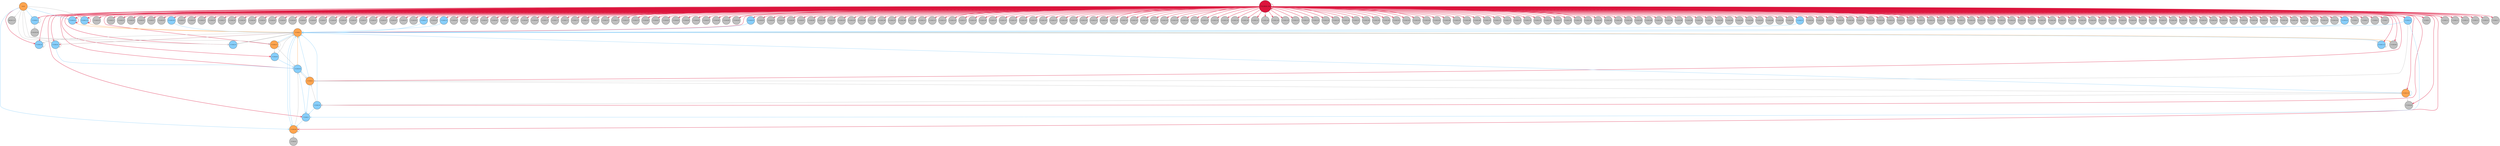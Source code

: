 digraph g{
graph [bgcolor=white, overlap=scale]
node [fixedsize=true, shape=circle, fillcolor=gray, width=0.5, height=0.5, fontsize=10, style=filled, labelfloat=true]
edge [len=10,splines=line,color=white,arrowhead=vee]
	"172.30.81.119" [width=1.4922480620155039,height=1.4922480620155039,fillcolor=crimson,fontcolor=black,fontsize=11.937984496124031]
	"172.30.81.1" [width=1.0135658914728682,height=1.0135658914728682,fillcolor=tan1,fontcolor=black,fontsize=8.108527131782946]
	"172.30.81.114" [width=1.003875968992248,height=1.003875968992248,fillcolor=lightskyblue,fontcolor=black,fontsize=8.031007751937985]
	"172.30.81.2" [width=1.0,height=1.0,fillcolor=gray,fontcolor=black,fontsize=8.0]
	"172.30.81.3" [width=1.001937984496124,height=1.001937984496124,fillcolor=lightskyblue,fontcolor=black,fontsize=8.015503875968992]
	"172.30.81.4" [width=1.0,height=1.0,fillcolor=gray,fontcolor=black,fontsize=8.0]
	"172.30.81.5" [width=1.0,height=1.0,fillcolor=gray,fontcolor=black,fontsize=8.0]
	"172.30.81.6" [width=1.0,height=1.0,fillcolor=gray,fontcolor=black,fontsize=8.0]
	"172.30.81.7" [width=1.0,height=1.0,fillcolor=gray,fontcolor=black,fontsize=8.0]
	"172.30.81.8" [width=1.003875968992248,height=1.003875968992248,fillcolor=lightskyblue,fontcolor=black,fontsize=8.031007751937985]
	"172.30.81.9" [width=1.0077519379844961,height=1.0077519379844961,fillcolor=tan1,fontcolor=black,fontsize=8.062015503875969]
	"172.30.81.10" [width=1.001937984496124,height=1.001937984496124,fillcolor=lightskyblue,fontcolor=black,fontsize=8.015503875968992]
	"172.30.81.11" [width=1.001937984496124,height=1.001937984496124,fillcolor=lightskyblue,fontcolor=black,fontsize=8.015503875968992]
	"172.30.81.12" [width=1.0,height=1.0,fillcolor=gray,fontcolor=black,fontsize=8.0]
	"172.30.81.13" [width=1.0,height=1.0,fillcolor=gray,fontcolor=black,fontsize=8.0]
	"172.30.81.14" [width=1.0,height=1.0,fillcolor=gray,fontcolor=black,fontsize=8.0]
	"172.30.81.15" [width=1.0,height=1.0,fillcolor=gray,fontcolor=black,fontsize=8.0]
	"172.30.81.16" [width=1.0,height=1.0,fillcolor=gray,fontcolor=black,fontsize=8.0]
	"172.30.81.17" [width=1.0,height=1.0,fillcolor=gray,fontcolor=black,fontsize=8.0]
	"172.30.81.18" [width=1.0,height=1.0,fillcolor=gray,fontcolor=black,fontsize=8.0]
	"172.30.81.19" [width=1.001937984496124,height=1.001937984496124,fillcolor=lightskyblue,fontcolor=black,fontsize=8.015503875968992]
	"172.30.81.20" [width=1.001937984496124,height=1.001937984496124,fillcolor=lightskyblue,fontcolor=black,fontsize=8.015503875968992]
	"172.30.81.21" [width=1.0,height=1.0,fillcolor=gray,fontcolor=black,fontsize=8.0]
	"172.30.81.22" [width=1.0,height=1.0,fillcolor=gray,fontcolor=black,fontsize=8.0]
	"172.30.81.23" [width=1.001937984496124,height=1.001937984496124,fillcolor=lightskyblue,fontcolor=black,fontsize=8.015503875968992]
	"172.30.81.24" [width=1.0,height=1.0,fillcolor=gray,fontcolor=black,fontsize=8.0]
	"172.30.81.25" [width=1.0,height=1.0,fillcolor=gray,fontcolor=black,fontsize=8.0]
	"172.30.81.26" [width=1.001937984496124,height=1.001937984496124,fillcolor=lightskyblue,fontcolor=black,fontsize=8.015503875968992]
	"172.30.81.27" [width=1.0,height=1.0,fillcolor=gray,fontcolor=black,fontsize=8.0]
	"172.30.81.28" [width=1.001937984496124,height=1.001937984496124,fillcolor=lightskyblue,fontcolor=black,fontsize=8.015503875968992]
	"172.30.81.29" [width=1.0,height=1.0,fillcolor=gray,fontcolor=black,fontsize=8.0]
	"172.30.81.30" [width=1.005813953488372,height=1.005813953488372,fillcolor=lightskyblue,fontcolor=black,fontsize=8.046511627906977]
	"172.30.81.31" [width=1.005813953488372,height=1.005813953488372,fillcolor=lightskyblue,fontcolor=black,fontsize=8.046511627906977]
	"172.30.81.32" [width=1.0,height=1.0,fillcolor=gray,fontcolor=black,fontsize=8.0]
	"172.30.81.33" [width=1.003875968992248,height=1.003875968992248,fillcolor=lightskyblue,fontcolor=black,fontsize=8.031007751937985]
	"172.30.81.34" [width=1.0,height=1.0,fillcolor=gray,fontcolor=black,fontsize=8.0]
	"172.30.81.35" [width=1.0,height=1.0,fillcolor=gray,fontcolor=black,fontsize=8.0]
	"172.30.81.36" [width=1.0,height=1.0,fillcolor=gray,fontcolor=black,fontsize=8.0]
	"172.30.81.37" [width=1.0,height=1.0,fillcolor=gray,fontcolor=black,fontsize=8.0]
	"172.30.81.38" [width=1.0,height=1.0,fillcolor=gray,fontcolor=black,fontsize=8.0]
	"172.30.81.39" [width=1.0,height=1.0,fillcolor=gray,fontcolor=black,fontsize=8.0]
	"172.30.81.40" [width=1.0,height=1.0,fillcolor=gray,fontcolor=black,fontsize=8.0]
	"172.30.81.41" [width=1.0,height=1.0,fillcolor=gray,fontcolor=black,fontsize=8.0]
	"172.30.81.42" [width=1.0,height=1.0,fillcolor=gray,fontcolor=black,fontsize=8.0]
	"172.30.81.43" [width=1.0,height=1.0,fillcolor=gray,fontcolor=black,fontsize=8.0]
	"172.30.81.44" [width=1.0,height=1.0,fillcolor=gray,fontcolor=black,fontsize=8.0]
	"172.30.81.45" [width=1.0,height=1.0,fillcolor=gray,fontcolor=black,fontsize=8.0]
	"172.30.81.46" [width=1.0,height=1.0,fillcolor=gray,fontcolor=black,fontsize=8.0]
	"172.30.81.47" [width=1.0,height=1.0,fillcolor=gray,fontcolor=black,fontsize=8.0]
	"172.30.81.48" [width=1.0,height=1.0,fillcolor=gray,fontcolor=black,fontsize=8.0]
	"172.30.81.49" [width=1.0,height=1.0,fillcolor=gray,fontcolor=black,fontsize=8.0]
	"172.30.81.50" [width=1.0,height=1.0,fillcolor=gray,fontcolor=black,fontsize=8.0]
	"172.30.81.51" [width=1.0,height=1.0,fillcolor=gray,fontcolor=black,fontsize=8.0]
	"172.30.81.52" [width=1.0,height=1.0,fillcolor=gray,fontcolor=black,fontsize=8.0]
	"172.30.81.53" [width=1.0,height=1.0,fillcolor=gray,fontcolor=black,fontsize=8.0]
	"172.30.81.54" [width=1.0,height=1.0,fillcolor=gray,fontcolor=black,fontsize=8.0]
	"172.30.81.55" [width=1.0,height=1.0,fillcolor=gray,fontcolor=black,fontsize=8.0]
	"172.30.81.56" [width=1.0,height=1.0,fillcolor=gray,fontcolor=black,fontsize=8.0]
	"172.30.81.57" [width=1.0077519379844961,height=1.0077519379844961,fillcolor=tan1,fontcolor=black,fontsize=8.062015503875969]
	"172.30.81.58" [width=1.0,height=1.0,fillcolor=gray,fontcolor=black,fontsize=8.0]
	"172.30.81.59" [width=1.005813953488372,height=1.005813953488372,fillcolor=lightskyblue,fontcolor=black,fontsize=8.046511627906977]
	"172.30.81.60" [width=1.0,height=1.0,fillcolor=gray,fontcolor=black,fontsize=8.0]
	"172.30.81.61" [width=1.0,height=1.0,fillcolor=gray,fontcolor=black,fontsize=8.0]
	"172.30.81.62" [width=1.0,height=1.0,fillcolor=gray,fontcolor=black,fontsize=8.0]
	"172.30.81.63" [width=1.0,height=1.0,fillcolor=gray,fontcolor=black,fontsize=8.0]
	"172.30.81.64" [width=1.0,height=1.0,fillcolor=gray,fontcolor=black,fontsize=8.0]
	"172.30.81.65" [width=1.0,height=1.0,fillcolor=gray,fontcolor=black,fontsize=8.0]
	"172.30.81.66" [width=1.0,height=1.0,fillcolor=gray,fontcolor=black,fontsize=8.0]
	"172.30.81.67" [width=1.0,height=1.0,fillcolor=gray,fontcolor=black,fontsize=8.0]
	"172.30.81.68" [width=1.0,height=1.0,fillcolor=gray,fontcolor=black,fontsize=8.0]
	"172.30.81.69" [width=1.0,height=1.0,fillcolor=gray,fontcolor=black,fontsize=8.0]
	"172.30.81.70" [width=1.0,height=1.0,fillcolor=gray,fontcolor=black,fontsize=8.0]
	"172.30.81.71" [width=1.0,height=1.0,fillcolor=gray,fontcolor=black,fontsize=8.0]
	"172.30.81.72" [width=1.0,height=1.0,fillcolor=gray,fontcolor=black,fontsize=8.0]
	"172.30.81.73" [width=1.0,height=1.0,fillcolor=gray,fontcolor=black,fontsize=8.0]
	"172.30.81.74" [width=1.0,height=1.0,fillcolor=gray,fontcolor=black,fontsize=8.0]
	"172.30.81.75" [width=1.0,height=1.0,fillcolor=gray,fontcolor=black,fontsize=8.0]
	"172.30.81.76" [width=1.0,height=1.0,fillcolor=gray,fontcolor=black,fontsize=8.0]
	"172.30.81.77" [width=1.0,height=1.0,fillcolor=gray,fontcolor=black,fontsize=8.0]
	"172.30.81.78" [width=1.0,height=1.0,fillcolor=gray,fontcolor=black,fontsize=8.0]
	"172.30.81.79" [width=1.0,height=1.0,fillcolor=gray,fontcolor=black,fontsize=8.0]
	"172.30.81.80" [width=1.0,height=1.0,fillcolor=gray,fontcolor=black,fontsize=8.0]
	"172.30.81.81" [width=1.0,height=1.0,fillcolor=gray,fontcolor=black,fontsize=8.0]
	"172.30.81.82" [width=1.0,height=1.0,fillcolor=gray,fontcolor=black,fontsize=8.0]
	"172.30.81.83" [width=1.0,height=1.0,fillcolor=gray,fontcolor=black,fontsize=8.0]
	"172.30.81.84" [width=1.0,height=1.0,fillcolor=gray,fontcolor=black,fontsize=8.0]
	"172.30.81.85" [width=1.0,height=1.0,fillcolor=gray,fontcolor=black,fontsize=8.0]
	"172.30.81.86" [width=1.0,height=1.0,fillcolor=gray,fontcolor=black,fontsize=8.0]
	"172.30.81.87" [width=1.0,height=1.0,fillcolor=gray,fontcolor=black,fontsize=8.0]
	"172.30.81.88" [width=1.0,height=1.0,fillcolor=gray,fontcolor=black,fontsize=8.0]
	"172.30.81.89" [width=1.0,height=1.0,fillcolor=gray,fontcolor=black,fontsize=8.0]
	"172.30.81.90" [width=1.0,height=1.0,fillcolor=gray,fontcolor=black,fontsize=8.0]
	"172.30.81.91" [width=1.005813953488372,height=1.005813953488372,fillcolor=lightskyblue,fontcolor=black,fontsize=8.046511627906977]
	"172.30.81.92" [width=1.003875968992248,height=1.003875968992248,fillcolor=lightskyblue,fontcolor=black,fontsize=8.031007751937985]
	"172.30.81.93" [width=1.0,height=1.0,fillcolor=gray,fontcolor=black,fontsize=8.0]
	"172.30.81.94" [width=1.0,height=1.0,fillcolor=gray,fontcolor=black,fontsize=8.0]
	"172.30.81.95" [width=1.0,height=1.0,fillcolor=gray,fontcolor=black,fontsize=8.0]
	"172.30.81.96" [width=1.0,height=1.0,fillcolor=gray,fontcolor=black,fontsize=8.0]
	"172.30.81.97" [width=1.0,height=1.0,fillcolor=gray,fontcolor=black,fontsize=8.0]
	"172.30.81.98" [width=1.0077519379844961,height=1.0077519379844961,fillcolor=tan1,fontcolor=black,fontsize=8.062015503875969]
	"172.30.81.99" [width=1.0,height=1.0,fillcolor=gray,fontcolor=black,fontsize=8.0]
	"172.30.81.100" [width=1.0,height=1.0,fillcolor=gray,fontcolor=black,fontsize=8.0]
	"172.30.81.101" [width=1.0,height=1.0,fillcolor=gray,fontcolor=black,fontsize=8.0]
	"172.30.81.102" [width=1.0,height=1.0,fillcolor=gray,fontcolor=black,fontsize=8.0]
	"172.30.81.103" [width=1.0,height=1.0,fillcolor=gray,fontcolor=black,fontsize=8.0]
	"172.30.81.104" [width=1.0,height=1.0,fillcolor=gray,fontcolor=black,fontsize=8.0]
	"172.30.81.105" [width=1.0,height=1.0,fillcolor=gray,fontcolor=black,fontsize=8.0]
	"172.30.81.106" [width=1.0,height=1.0,fillcolor=gray,fontcolor=black,fontsize=8.0]
	"172.30.81.107" [width=1.0,height=1.0,fillcolor=gray,fontcolor=black,fontsize=8.0]
	"172.30.81.108" [width=1.0,height=1.0,fillcolor=gray,fontcolor=black,fontsize=8.0]
	"172.30.81.109" [width=1.0,height=1.0,fillcolor=gray,fontcolor=black,fontsize=8.0]
	"172.30.81.110" [width=1.0077519379844961,height=1.0077519379844961,fillcolor=tan1,fontcolor=black,fontsize=8.062015503875969]
	"172.30.81.111" [width=1.0,height=1.0,fillcolor=gray,fontcolor=black,fontsize=8.0]
	"172.30.81.112" [width=1.0,height=1.0,fillcolor=gray,fontcolor=black,fontsize=8.0]
	"172.30.81.113" [width=1.0,height=1.0,fillcolor=gray,fontcolor=black,fontsize=8.0]
	"172.30.81.115" [width=1.003875968992248,height=1.003875968992248,fillcolor=lightskyblue,fontcolor=black,fontsize=8.031007751937985]
	"172.30.81.116" [width=1.0,height=1.0,fillcolor=gray,fontcolor=black,fontsize=8.0]
	"172.30.81.117" [width=1.0,height=1.0,fillcolor=gray,fontcolor=black,fontsize=8.0]
	"172.30.81.118" [width=1.0,height=1.0,fillcolor=gray,fontcolor=black,fontsize=8.0]
	"172.30.81.120" [width=1.0,height=1.0,fillcolor=gray,fontcolor=black,fontsize=8.0]
	"172.30.81.121" [width=1.0,height=1.0,fillcolor=gray,fontcolor=black,fontsize=8.0]
	"172.30.81.122" [width=1.0,height=1.0,fillcolor=gray,fontcolor=black,fontsize=8.0]
	"172.30.81.123" [width=1.0,height=1.0,fillcolor=gray,fontcolor=black,fontsize=8.0]
	"172.30.81.124" [width=1.0,height=1.0,fillcolor=gray,fontcolor=black,fontsize=8.0]
	"172.30.81.125" [width=1.0,height=1.0,fillcolor=gray,fontcolor=black,fontsize=8.0]
	"172.30.81.126" [width=1.0,height=1.0,fillcolor=gray,fontcolor=black,fontsize=8.0]
	"172.30.81.127" [width=1.0,height=1.0,fillcolor=gray,fontcolor=black,fontsize=8.0]
	"172.30.81.128" [width=1.0,height=1.0,fillcolor=gray,fontcolor=black,fontsize=8.0]
	"172.30.81.129" [width=1.0,height=1.0,fillcolor=gray,fontcolor=black,fontsize=8.0]
	"172.30.81.130" [width=1.0,height=1.0,fillcolor=gray,fontcolor=black,fontsize=8.0]
	"172.30.81.131" [width=1.0,height=1.0,fillcolor=gray,fontcolor=black,fontsize=8.0]
	"172.30.81.132" [width=1.0,height=1.0,fillcolor=gray,fontcolor=black,fontsize=8.0]
	"172.30.81.133" [width=1.0,height=1.0,fillcolor=gray,fontcolor=black,fontsize=8.0]
	"172.30.81.134" [width=1.0,height=1.0,fillcolor=gray,fontcolor=black,fontsize=8.0]
	"172.30.81.135" [width=1.0,height=1.0,fillcolor=gray,fontcolor=black,fontsize=8.0]
	"172.30.81.136" [width=1.0,height=1.0,fillcolor=gray,fontcolor=black,fontsize=8.0]
	"172.30.81.137" [width=1.0,height=1.0,fillcolor=gray,fontcolor=black,fontsize=8.0]
	"172.30.81.138" [width=1.0,height=1.0,fillcolor=gray,fontcolor=black,fontsize=8.0]
	"172.30.81.139" [width=1.0,height=1.0,fillcolor=gray,fontcolor=black,fontsize=8.0]
	"172.30.81.140" [width=1.0,height=1.0,fillcolor=gray,fontcolor=black,fontsize=8.0]
	"172.30.81.141" [width=1.0,height=1.0,fillcolor=gray,fontcolor=black,fontsize=8.0]
	"172.30.81.142" [width=1.0,height=1.0,fillcolor=gray,fontcolor=black,fontsize=8.0]
	"172.30.81.143" [width=1.0,height=1.0,fillcolor=gray,fontcolor=black,fontsize=8.0]
	"172.30.81.144" [width=1.0,height=1.0,fillcolor=gray,fontcolor=black,fontsize=8.0]
	"172.30.81.145" [width=1.0,height=1.0,fillcolor=gray,fontcolor=black,fontsize=8.0]
	"172.30.81.146" [width=1.0,height=1.0,fillcolor=gray,fontcolor=black,fontsize=8.0]
	"172.30.81.147" [width=1.0,height=1.0,fillcolor=gray,fontcolor=black,fontsize=8.0]
	"172.30.81.148" [width=1.0,height=1.0,fillcolor=gray,fontcolor=black,fontsize=8.0]
	"172.30.81.149" [width=1.0,height=1.0,fillcolor=gray,fontcolor=black,fontsize=8.0]
	"172.30.81.150" [width=1.0,height=1.0,fillcolor=gray,fontcolor=black,fontsize=8.0]
	"172.30.81.151" [width=1.0,height=1.0,fillcolor=gray,fontcolor=black,fontsize=8.0]
	"172.30.81.152" [width=1.0,height=1.0,fillcolor=gray,fontcolor=black,fontsize=8.0]
	"172.30.81.153" [width=1.0,height=1.0,fillcolor=gray,fontcolor=black,fontsize=8.0]
	"172.30.81.154" [width=1.0,height=1.0,fillcolor=gray,fontcolor=black,fontsize=8.0]
	"172.30.81.155" [width=1.0,height=1.0,fillcolor=gray,fontcolor=black,fontsize=8.0]
	"172.30.81.156" [width=1.0,height=1.0,fillcolor=gray,fontcolor=black,fontsize=8.0]
	"172.30.81.157" [width=1.0,height=1.0,fillcolor=gray,fontcolor=black,fontsize=8.0]
	"172.30.81.158" [width=1.0,height=1.0,fillcolor=gray,fontcolor=black,fontsize=8.0]
	"172.30.81.159" [width=1.0,height=1.0,fillcolor=gray,fontcolor=black,fontsize=8.0]
	"172.30.81.160" [width=1.0,height=1.0,fillcolor=gray,fontcolor=black,fontsize=8.0]
	"172.30.81.161" [width=1.0,height=1.0,fillcolor=gray,fontcolor=black,fontsize=8.0]
	"172.30.81.162" [width=1.0,height=1.0,fillcolor=gray,fontcolor=black,fontsize=8.0]
	"172.30.81.163" [width=1.0,height=1.0,fillcolor=gray,fontcolor=black,fontsize=8.0]
	"172.30.81.164" [width=1.0,height=1.0,fillcolor=gray,fontcolor=black,fontsize=8.0]
	"172.30.81.165" [width=1.0,height=1.0,fillcolor=gray,fontcolor=black,fontsize=8.0]
	"172.30.81.166" [width=1.0,height=1.0,fillcolor=gray,fontcolor=black,fontsize=8.0]
	"172.30.81.167" [width=1.0,height=1.0,fillcolor=gray,fontcolor=black,fontsize=8.0]
	"172.30.81.168" [width=1.0,height=1.0,fillcolor=gray,fontcolor=black,fontsize=8.0]
	"172.30.81.169" [width=1.0,height=1.0,fillcolor=gray,fontcolor=black,fontsize=8.0]
	"172.30.81.170" [width=1.0,height=1.0,fillcolor=gray,fontcolor=black,fontsize=8.0]
	"172.30.81.171" [width=1.0,height=1.0,fillcolor=gray,fontcolor=black,fontsize=8.0]
	"172.30.81.172" [width=1.0,height=1.0,fillcolor=gray,fontcolor=black,fontsize=8.0]
	"172.30.81.173" [width=1.0,height=1.0,fillcolor=gray,fontcolor=black,fontsize=8.0]
	"172.30.81.174" [width=1.0,height=1.0,fillcolor=gray,fontcolor=black,fontsize=8.0]
	"172.30.81.175" [width=1.0,height=1.0,fillcolor=gray,fontcolor=black,fontsize=8.0]
	"172.30.81.176" [width=1.0,height=1.0,fillcolor=gray,fontcolor=black,fontsize=8.0]
	"172.30.81.177" [width=1.0,height=1.0,fillcolor=gray,fontcolor=black,fontsize=8.0]
	"172.30.81.178" [width=1.0,height=1.0,fillcolor=gray,fontcolor=black,fontsize=8.0]
	"172.30.81.179" [width=1.0,height=1.0,fillcolor=gray,fontcolor=black,fontsize=8.0]
	"172.30.81.180" [width=1.0,height=1.0,fillcolor=gray,fontcolor=black,fontsize=8.0]
	"172.30.81.181" [width=1.0,height=1.0,fillcolor=gray,fontcolor=black,fontsize=8.0]
	"172.30.81.182" [width=1.0,height=1.0,fillcolor=gray,fontcolor=black,fontsize=8.0]
	"172.30.81.183" [width=1.0,height=1.0,fillcolor=gray,fontcolor=black,fontsize=8.0]
	"172.30.81.184" [width=1.0,height=1.0,fillcolor=gray,fontcolor=black,fontsize=8.0]
	"172.30.81.185" [width=1.0,height=1.0,fillcolor=gray,fontcolor=black,fontsize=8.0]
	"172.30.81.186" [width=1.0,height=1.0,fillcolor=gray,fontcolor=black,fontsize=8.0]
	"172.30.81.187" [width=1.0,height=1.0,fillcolor=gray,fontcolor=black,fontsize=8.0]
	"172.30.81.188" [width=1.0,height=1.0,fillcolor=gray,fontcolor=black,fontsize=8.0]
	"172.30.81.189" [width=1.0,height=1.0,fillcolor=gray,fontcolor=black,fontsize=8.0]
	"172.30.81.190" [width=1.0,height=1.0,fillcolor=gray,fontcolor=black,fontsize=8.0]
	"172.30.81.191" [width=1.0,height=1.0,fillcolor=gray,fontcolor=black,fontsize=8.0]
	"172.30.81.192" [width=1.0,height=1.0,fillcolor=gray,fontcolor=black,fontsize=8.0]
	"172.30.81.193" [width=1.0,height=1.0,fillcolor=gray,fontcolor=black,fontsize=8.0]
	"172.30.81.194" [width=1.0,height=1.0,fillcolor=gray,fontcolor=black,fontsize=8.0]
	"172.30.81.195" [width=1.0,height=1.0,fillcolor=gray,fontcolor=black,fontsize=8.0]
	"172.30.81.196" [width=1.0,height=1.0,fillcolor=gray,fontcolor=black,fontsize=8.0]
	"172.30.81.197" [width=1.0,height=1.0,fillcolor=gray,fontcolor=black,fontsize=8.0]
	"172.30.81.198" [width=1.0,height=1.0,fillcolor=gray,fontcolor=black,fontsize=8.0]
	"172.30.81.199" [width=1.0,height=1.0,fillcolor=gray,fontcolor=black,fontsize=8.0]
	"172.30.81.200" [width=1.0,height=1.0,fillcolor=gray,fontcolor=black,fontsize=8.0]
	"172.30.81.201" [width=1.001937984496124,height=1.001937984496124,fillcolor=lightskyblue,fontcolor=black,fontsize=8.015503875968992]
	"172.30.81.202" [width=1.0,height=1.0,fillcolor=gray,fontcolor=black,fontsize=8.0]
	"172.30.81.203" [width=1.0,height=1.0,fillcolor=gray,fontcolor=black,fontsize=8.0]
	"172.30.81.204" [width=1.0,height=1.0,fillcolor=gray,fontcolor=black,fontsize=8.0]
	"172.30.81.205" [width=1.0,height=1.0,fillcolor=gray,fontcolor=black,fontsize=8.0]
	"172.30.81.206" [width=1.0,height=1.0,fillcolor=gray,fontcolor=black,fontsize=8.0]
	"172.30.81.207" [width=1.0,height=1.0,fillcolor=gray,fontcolor=black,fontsize=8.0]
	"172.30.81.208" [width=1.0,height=1.0,fillcolor=gray,fontcolor=black,fontsize=8.0]
	"172.30.81.209" [width=1.0,height=1.0,fillcolor=gray,fontcolor=black,fontsize=8.0]
	"172.30.81.210" [width=1.0,height=1.0,fillcolor=gray,fontcolor=black,fontsize=8.0]
	"172.30.81.211" [width=1.0,height=1.0,fillcolor=gray,fontcolor=black,fontsize=8.0]
	"172.30.81.212" [width=1.0,height=1.0,fillcolor=gray,fontcolor=black,fontsize=8.0]
	"172.30.81.213" [width=1.0,height=1.0,fillcolor=gray,fontcolor=black,fontsize=8.0]
	"172.30.81.214" [width=1.0,height=1.0,fillcolor=gray,fontcolor=black,fontsize=8.0]
	"172.30.81.215" [width=1.0,height=1.0,fillcolor=gray,fontcolor=black,fontsize=8.0]
	"172.30.81.216" [width=1.0,height=1.0,fillcolor=gray,fontcolor=black,fontsize=8.0]
	"172.30.81.217" [width=1.0,height=1.0,fillcolor=gray,fontcolor=black,fontsize=8.0]
	"172.30.81.218" [width=1.0,height=1.0,fillcolor=gray,fontcolor=black,fontsize=8.0]
	"172.30.81.219" [width=1.0,height=1.0,fillcolor=gray,fontcolor=black,fontsize=8.0]
	"172.30.81.220" [width=1.0,height=1.0,fillcolor=gray,fontcolor=black,fontsize=8.0]
	"172.30.81.221" [width=1.0,height=1.0,fillcolor=gray,fontcolor=black,fontsize=8.0]
	"172.30.81.222" [width=1.0,height=1.0,fillcolor=gray,fontcolor=black,fontsize=8.0]
	"172.30.81.223" [width=1.0,height=1.0,fillcolor=gray,fontcolor=black,fontsize=8.0]
	"172.30.81.224" [width=1.0,height=1.0,fillcolor=gray,fontcolor=black,fontsize=8.0]
	"172.30.81.225" [width=1.0,height=1.0,fillcolor=gray,fontcolor=black,fontsize=8.0]
	"172.30.81.226" [width=1.0,height=1.0,fillcolor=gray,fontcolor=black,fontsize=8.0]
	"172.30.81.227" [width=1.0,height=1.0,fillcolor=gray,fontcolor=black,fontsize=8.0]
	"172.30.81.228" [width=1.0,height=1.0,fillcolor=gray,fontcolor=black,fontsize=8.0]
	"172.30.81.229" [width=1.0,height=1.0,fillcolor=gray,fontcolor=black,fontsize=8.0]
	"172.30.81.230" [width=1.0,height=1.0,fillcolor=gray,fontcolor=black,fontsize=8.0]
	"172.30.81.231" [width=1.0,height=1.0,fillcolor=gray,fontcolor=black,fontsize=8.0]
	"172.30.81.232" [width=1.0,height=1.0,fillcolor=gray,fontcolor=black,fontsize=8.0]
	"172.30.81.233" [width=1.0,height=1.0,fillcolor=gray,fontcolor=black,fontsize=8.0]
	"172.30.81.234" [width=1.0,height=1.0,fillcolor=gray,fontcolor=black,fontsize=8.0]
	"172.30.81.235" [width=1.0,height=1.0,fillcolor=gray,fontcolor=black,fontsize=8.0]
	"172.30.81.236" [width=1.0,height=1.0,fillcolor=gray,fontcolor=black,fontsize=8.0]
	"172.30.81.237" [width=1.0,height=1.0,fillcolor=gray,fontcolor=black,fontsize=8.0]
	"172.30.81.238" [width=1.0,height=1.0,fillcolor=gray,fontcolor=black,fontsize=8.0]
	"172.30.81.239" [width=1.0,height=1.0,fillcolor=gray,fontcolor=black,fontsize=8.0]
	"172.30.81.240" [width=1.0,height=1.0,fillcolor=gray,fontcolor=black,fontsize=8.0]
	"172.30.81.241" [width=1.0,height=1.0,fillcolor=gray,fontcolor=black,fontsize=8.0]
	"172.30.81.242" [width=1.0,height=1.0,fillcolor=gray,fontcolor=black,fontsize=8.0]
	"172.30.81.243" [width=1.0,height=1.0,fillcolor=gray,fontcolor=black,fontsize=8.0]
	"172.30.81.244" [width=1.0,height=1.0,fillcolor=gray,fontcolor=black,fontsize=8.0]
	"172.30.81.245" [width=1.0,height=1.0,fillcolor=gray,fontcolor=black,fontsize=8.0]
	"172.30.81.246" [width=1.0,height=1.0,fillcolor=gray,fontcolor=black,fontsize=8.0]
	"172.30.81.247" [width=1.0,height=1.0,fillcolor=gray,fontcolor=black,fontsize=8.0]
	"172.30.81.248" [width=1.0,height=1.0,fillcolor=gray,fontcolor=black,fontsize=8.0]
	"172.30.81.249" [width=1.0,height=1.0,fillcolor=gray,fontcolor=black,fontsize=8.0]
	"172.30.81.250" [width=1.0,height=1.0,fillcolor=gray,fontcolor=black,fontsize=8.0]
	"172.30.81.251" [width=1.0,height=1.0,fillcolor=gray,fontcolor=black,fontsize=8.0]
	"172.30.81.252" [width=1.0,height=1.0,fillcolor=gray,fontcolor=black,fontsize=8.0]
	"172.30.81.253" [width=1.0,height=1.0,fillcolor=gray,fontcolor=black,fontsize=8.0]
	"172.30.81.254" [width=1.0,height=1.0,fillcolor=gray,fontcolor=black,fontsize=8.0]
	"0.0.0.0" [width=1.0174418604651163,height=1.0174418604651163,fillcolor=tan1,fontcolor=black,fontsize=8.13953488372093]
	"172.30.255.255" [width=1.0,height=1.0,fillcolor=gray,fontcolor=black,fontsize=8.0]
	"172.30.0.25" [width=1.0,height=1.0,fillcolor=gray,fontcolor=black,fontsize=8.0]
	"169.254.71.21" [width=1.0,height=1.0,fillcolor=gray,fontcolor=black,fontsize=8.0]
	"172.30.81.119"->"172.30.81.1"[color=crimson, style=bold];
	"172.30.81.114"->"172.30.81.114"[color=crimson, style=bold];
	"172.30.81.119"->"172.30.81.2"[color=crimson, style=bold];
	"172.30.81.119"->"172.30.81.3"[color=crimson, style=bold];
	"172.30.81.119"->"172.30.81.4"[color=crimson, style=bold];
	"172.30.81.119"->"172.30.81.5"[color=crimson, style=bold];
	"172.30.81.119"->"172.30.81.6"[color=crimson, style=bold];
	"172.30.81.119"->"172.30.81.7"[color=crimson, style=bold];
	"172.30.81.119"->"172.30.81.8"[color=crimson, style=bold];
	"172.30.81.119"->"172.30.81.9"[color=crimson, style=bold];
	"172.30.81.119"->"172.30.81.10"[color=crimson, style=bold];
	"172.30.81.119"->"172.30.81.11"[color=crimson, style=bold];
	"172.30.81.119"->"172.30.81.12"[color=crimson, style=bold];
	"172.30.81.119"->"172.30.81.13"[color=crimson, style=bold];
	"172.30.81.119"->"172.30.81.14"[color=crimson, style=bold];
	"172.30.81.119"->"172.30.81.15"[color=crimson, style=bold];
	"172.30.81.119"->"172.30.81.16"[color=crimson, style=bold];
	"172.30.81.119"->"172.30.81.17"[color=crimson, style=bold];
	"172.30.81.119"->"172.30.81.18"[color=crimson, style=bold];
	"172.30.81.119"->"172.30.81.19"[color=crimson, style=bold];
	"172.30.81.119"->"172.30.81.20"[color=crimson, style=bold];
	"172.30.81.119"->"172.30.81.21"[color=crimson, style=bold];
	"172.30.81.119"->"172.30.81.22"[color=crimson, style=bold];
	"172.30.81.119"->"172.30.81.23"[color=crimson, style=bold];
	"172.30.81.119"->"172.30.81.24"[color=crimson, style=bold];
	"172.30.81.119"->"172.30.81.25"[color=crimson, style=bold];
	"172.30.81.119"->"172.30.81.26"[color=crimson, style=bold];
	"172.30.81.119"->"172.30.81.27"[color=crimson, style=bold];
	"172.30.81.119"->"172.30.81.28"[color=crimson, style=bold];
	"172.30.81.119"->"172.30.81.29"[color=crimson, style=bold];
	"172.30.81.119"->"172.30.81.30"[color=crimson, style=bold];
	"172.30.81.119"->"172.30.81.31"[color=crimson, style=bold];
	"172.30.81.119"->"172.30.81.32"[color=crimson, style=bold];
	"172.30.81.119"->"172.30.81.33"[color=crimson, style=bold];
	"172.30.81.119"->"172.30.81.34"[color=crimson, style=bold];
	"172.30.81.119"->"172.30.81.35"[color=crimson, style=bold];
	"172.30.81.119"->"172.30.81.36"[color=crimson, style=bold];
	"172.30.81.119"->"172.30.81.37"[color=crimson, style=bold];
	"172.30.81.119"->"172.30.81.38"[color=crimson, style=bold];
	"172.30.81.119"->"172.30.81.39"[color=crimson, style=bold];
	"172.30.81.119"->"172.30.81.40"[color=crimson, style=bold];
	"172.30.81.119"->"172.30.81.41"[color=crimson, style=bold];
	"172.30.81.119"->"172.30.81.42"[color=crimson, style=bold];
	"172.30.81.119"->"172.30.81.43"[color=crimson, style=bold];
	"172.30.81.119"->"172.30.81.44"[color=crimson, style=bold];
	"172.30.81.119"->"172.30.81.45"[color=crimson, style=bold];
	"172.30.81.119"->"172.30.81.46"[color=crimson, style=bold];
	"172.30.81.119"->"172.30.81.47"[color=crimson, style=bold];
	"172.30.81.119"->"172.30.81.48"[color=crimson, style=bold];
	"172.30.81.119"->"172.30.81.49"[color=crimson, style=bold];
	"172.30.81.119"->"172.30.81.50"[color=crimson, style=bold];
	"172.30.81.119"->"172.30.81.51"[color=crimson, style=bold];
	"172.30.81.119"->"172.30.81.52"[color=crimson, style=bold];
	"172.30.81.119"->"172.30.81.53"[color=crimson, style=bold];
	"172.30.81.119"->"172.30.81.54"[color=crimson, style=bold];
	"172.30.81.119"->"172.30.81.55"[color=crimson, style=bold];
	"172.30.81.119"->"172.30.81.56"[color=crimson, style=bold];
	"172.30.81.119"->"172.30.81.57"[color=crimson, style=bold];
	"172.30.81.119"->"172.30.81.58"[color=crimson, style=bold];
	"172.30.81.119"->"172.30.81.59"[color=crimson, style=bold];
	"172.30.81.119"->"172.30.81.60"[color=crimson, style=bold];
	"172.30.81.119"->"172.30.81.61"[color=crimson, style=bold];
	"172.30.81.119"->"172.30.81.62"[color=crimson, style=bold];
	"172.30.81.119"->"172.30.81.63"[color=crimson, style=bold];
	"172.30.81.119"->"172.30.81.64"[color=crimson, style=bold];
	"172.30.81.119"->"172.30.81.65"[color=crimson, style=bold];
	"172.30.81.119"->"172.30.81.66"[color=crimson, style=bold];
	"172.30.81.119"->"172.30.81.67"[color=crimson, style=bold];
	"172.30.81.119"->"172.30.81.68"[color=crimson, style=bold];
	"172.30.81.119"->"172.30.81.69"[color=crimson, style=bold];
	"172.30.81.119"->"172.30.81.70"[color=crimson, style=bold];
	"172.30.81.119"->"172.30.81.71"[color=crimson, style=bold];
	"172.30.81.119"->"172.30.81.72"[color=crimson, style=bold];
	"172.30.81.119"->"172.30.81.73"[color=crimson, style=bold];
	"172.30.81.119"->"172.30.81.74"[color=crimson, style=bold];
	"172.30.81.119"->"172.30.81.75"[color=crimson, style=bold];
	"172.30.81.119"->"172.30.81.76"[color=crimson, style=bold];
	"172.30.81.119"->"172.30.81.77"[color=crimson, style=bold];
	"172.30.81.119"->"172.30.81.78"[color=crimson, style=bold];
	"172.30.81.119"->"172.30.81.79"[color=crimson, style=bold];
	"172.30.81.119"->"172.30.81.80"[color=crimson, style=bold];
	"172.30.81.119"->"172.30.81.81"[color=crimson, style=bold];
	"172.30.81.119"->"172.30.81.82"[color=crimson, style=bold];
	"172.30.81.119"->"172.30.81.83"[color=crimson, style=bold];
	"172.30.81.119"->"172.30.81.84"[color=crimson, style=bold];
	"172.30.81.119"->"172.30.81.85"[color=crimson, style=bold];
	"172.30.81.119"->"172.30.81.86"[color=crimson, style=bold];
	"172.30.81.119"->"172.30.81.87"[color=crimson, style=bold];
	"172.30.81.119"->"172.30.81.88"[color=crimson, style=bold];
	"172.30.81.119"->"172.30.81.89"[color=crimson, style=bold];
	"172.30.81.119"->"172.30.81.90"[color=crimson, style=bold];
	"172.30.81.119"->"172.30.81.91"[color=crimson, style=bold];
	"172.30.81.119"->"172.30.81.92"[color=crimson, style=bold];
	"172.30.81.119"->"172.30.81.93"[color=crimson, style=bold];
	"172.30.81.119"->"172.30.81.94"[color=crimson, style=bold];
	"172.30.81.119"->"172.30.81.95"[color=crimson, style=bold];
	"172.30.81.119"->"172.30.81.96"[color=crimson, style=bold];
	"172.30.81.119"->"172.30.81.97"[color=crimson, style=bold];
	"172.30.81.119"->"172.30.81.98"[color=crimson, style=bold];
	"172.30.81.119"->"172.30.81.99"[color=crimson, style=bold];
	"172.30.81.119"->"172.30.81.100"[color=crimson, style=bold];
	"172.30.81.119"->"172.30.81.101"[color=crimson, style=bold];
	"172.30.81.119"->"172.30.81.102"[color=crimson, style=bold];
	"172.30.81.119"->"172.30.81.103"[color=crimson, style=bold];
	"172.30.81.119"->"172.30.81.104"[color=crimson, style=bold];
	"172.30.81.119"->"172.30.81.105"[color=crimson, style=bold];
	"172.30.81.119"->"172.30.81.106"[color=crimson, style=bold];
	"172.30.81.119"->"172.30.81.107"[color=crimson, style=bold];
	"172.30.81.119"->"172.30.81.108"[color=crimson, style=bold];
	"172.30.81.119"->"172.30.81.109"[color=crimson, style=bold];
	"172.30.81.119"->"172.30.81.110"[color=crimson, style=bold];
	"172.30.81.119"->"172.30.81.111"[color=crimson, style=bold];
	"172.30.81.119"->"172.30.81.112"[color=crimson, style=bold];
	"172.30.81.119"->"172.30.81.113"[color=crimson, style=bold];
	"172.30.81.119"->"172.30.81.114"[color=crimson, style=bold];
	"172.30.81.119"->"172.30.81.115"[color=crimson, style=bold];
	"172.30.81.119"->"172.30.81.116"[color=crimson, style=bold];
	"172.30.81.119"->"172.30.81.117"[color=crimson, style=bold];
	"172.30.81.119"->"172.30.81.118"[color=crimson, style=bold];
	"172.30.81.119"->"172.30.81.119"[color=crimson, style=bold];
	"172.30.81.119"->"172.30.81.120"[color=crimson, style=bold];
	"172.30.81.119"->"172.30.81.121"[color=crimson, style=bold];
	"172.30.81.119"->"172.30.81.122"[color=crimson, style=bold];
	"172.30.81.119"->"172.30.81.123"[color=crimson, style=bold];
	"172.30.81.119"->"172.30.81.124"[color=crimson, style=bold];
	"172.30.81.119"->"172.30.81.125"[color=crimson, style=bold];
	"172.30.81.119"->"172.30.81.126"[color=crimson, style=bold];
	"172.30.81.119"->"172.30.81.127"[color=crimson, style=bold];
	"172.30.81.119"->"172.30.81.128"[color=crimson, style=bold];
	"172.30.81.119"->"172.30.81.129"[color=crimson, style=bold];
	"172.30.81.119"->"172.30.81.130"[color=crimson, style=bold];
	"172.30.81.119"->"172.30.81.131"[color=crimson, style=bold];
	"172.30.81.119"->"172.30.81.132"[color=crimson, style=bold];
	"172.30.81.119"->"172.30.81.133"[color=crimson, style=bold];
	"172.30.81.119"->"172.30.81.134"[color=crimson, style=bold];
	"172.30.81.119"->"172.30.81.135"[color=crimson, style=bold];
	"172.30.81.119"->"172.30.81.136"[color=crimson, style=bold];
	"172.30.81.119"->"172.30.81.137"[color=crimson, style=bold];
	"172.30.81.119"->"172.30.81.138"[color=crimson, style=bold];
	"172.30.81.119"->"172.30.81.139"[color=crimson, style=bold];
	"172.30.81.119"->"172.30.81.140"[color=crimson, style=bold];
	"172.30.81.119"->"172.30.81.141"[color=crimson, style=bold];
	"172.30.81.119"->"172.30.81.142"[color=crimson, style=bold];
	"172.30.81.119"->"172.30.81.143"[color=crimson, style=bold];
	"172.30.81.119"->"172.30.81.144"[color=crimson, style=bold];
	"172.30.81.119"->"172.30.81.145"[color=crimson, style=bold];
	"172.30.81.119"->"172.30.81.146"[color=crimson, style=bold];
	"172.30.81.119"->"172.30.81.147"[color=crimson, style=bold];
	"172.30.81.119"->"172.30.81.148"[color=crimson, style=bold];
	"172.30.81.119"->"172.30.81.149"[color=crimson, style=bold];
	"172.30.81.119"->"172.30.81.150"[color=crimson, style=bold];
	"172.30.81.119"->"172.30.81.151"[color=crimson, style=bold];
	"172.30.81.119"->"172.30.81.152"[color=crimson, style=bold];
	"172.30.81.119"->"172.30.81.153"[color=crimson, style=bold];
	"172.30.81.119"->"172.30.81.154"[color=crimson, style=bold];
	"172.30.81.119"->"172.30.81.155"[color=crimson, style=bold];
	"172.30.81.119"->"172.30.81.156"[color=crimson, style=bold];
	"172.30.81.119"->"172.30.81.157"[color=crimson, style=bold];
	"172.30.81.119"->"172.30.81.158"[color=crimson, style=bold];
	"172.30.81.119"->"172.30.81.159"[color=crimson, style=bold];
	"172.30.81.119"->"172.30.81.160"[color=crimson, style=bold];
	"172.30.81.119"->"172.30.81.161"[color=crimson, style=bold];
	"172.30.81.119"->"172.30.81.162"[color=crimson, style=bold];
	"172.30.81.119"->"172.30.81.163"[color=crimson, style=bold];
	"172.30.81.119"->"172.30.81.164"[color=crimson, style=bold];
	"172.30.81.119"->"172.30.81.165"[color=crimson, style=bold];
	"172.30.81.119"->"172.30.81.166"[color=crimson, style=bold];
	"172.30.81.119"->"172.30.81.167"[color=crimson, style=bold];
	"172.30.81.119"->"172.30.81.168"[color=crimson, style=bold];
	"172.30.81.119"->"172.30.81.169"[color=crimson, style=bold];
	"172.30.81.119"->"172.30.81.170"[color=crimson, style=bold];
	"172.30.81.119"->"172.30.81.171"[color=crimson, style=bold];
	"172.30.81.119"->"172.30.81.172"[color=crimson, style=bold];
	"172.30.81.119"->"172.30.81.173"[color=crimson, style=bold];
	"172.30.81.119"->"172.30.81.174"[color=crimson, style=bold];
	"172.30.81.119"->"172.30.81.175"[color=crimson, style=bold];
	"172.30.81.119"->"172.30.81.176"[color=crimson, style=bold];
	"172.30.81.119"->"172.30.81.177"[color=crimson, style=bold];
	"172.30.81.119"->"172.30.81.178"[color=crimson, style=bold];
	"172.30.81.119"->"172.30.81.179"[color=crimson, style=bold];
	"172.30.81.119"->"172.30.81.180"[color=crimson, style=bold];
	"172.30.81.119"->"172.30.81.181"[color=crimson, style=bold];
	"172.30.81.119"->"172.30.81.182"[color=crimson, style=bold];
	"172.30.81.119"->"172.30.81.183"[color=crimson, style=bold];
	"172.30.81.119"->"172.30.81.184"[color=crimson, style=bold];
	"172.30.81.119"->"172.30.81.185"[color=crimson, style=bold];
	"172.30.81.119"->"172.30.81.186"[color=crimson, style=bold];
	"172.30.81.119"->"172.30.81.187"[color=crimson, style=bold];
	"172.30.81.119"->"172.30.81.188"[color=crimson, style=bold];
	"172.30.81.119"->"172.30.81.189"[color=crimson, style=bold];
	"172.30.81.119"->"172.30.81.190"[color=crimson, style=bold];
	"172.30.81.119"->"172.30.81.191"[color=crimson, style=bold];
	"172.30.81.119"->"172.30.81.192"[color=crimson, style=bold];
	"172.30.81.119"->"172.30.81.193"[color=crimson, style=bold];
	"172.30.81.119"->"172.30.81.194"[color=crimson, style=bold];
	"172.30.81.119"->"172.30.81.195"[color=crimson, style=bold];
	"172.30.81.119"->"172.30.81.196"[color=crimson, style=bold];
	"172.30.81.119"->"172.30.81.197"[color=crimson, style=bold];
	"172.30.81.119"->"172.30.81.198"[color=crimson, style=bold];
	"172.30.81.119"->"172.30.81.199"[color=crimson, style=bold];
	"172.30.81.119"->"172.30.81.200"[color=crimson, style=bold];
	"172.30.81.119"->"172.30.81.201"[color=crimson, style=bold];
	"172.30.81.119"->"172.30.81.202"[color=crimson, style=bold];
	"172.30.81.119"->"172.30.81.203"[color=crimson, style=bold];
	"172.30.81.119"->"172.30.81.204"[color=crimson, style=bold];
	"172.30.81.119"->"172.30.81.205"[color=crimson, style=bold];
	"172.30.81.119"->"172.30.81.206"[color=crimson, style=bold];
	"172.30.81.119"->"172.30.81.207"[color=crimson, style=bold];
	"172.30.81.119"->"172.30.81.208"[color=crimson, style=bold];
	"172.30.81.119"->"172.30.81.209"[color=crimson, style=bold];
	"172.30.81.119"->"172.30.81.210"[color=crimson, style=bold];
	"172.30.81.119"->"172.30.81.211"[color=crimson, style=bold];
	"172.30.81.119"->"172.30.81.212"[color=crimson, style=bold];
	"172.30.81.119"->"172.30.81.213"[color=crimson, style=bold];
	"172.30.81.119"->"172.30.81.214"[color=crimson, style=bold];
	"172.30.81.119"->"172.30.81.215"[color=crimson, style=bold];
	"172.30.81.119"->"172.30.81.216"[color=crimson, style=bold];
	"172.30.81.119"->"172.30.81.217"[color=crimson, style=bold];
	"172.30.81.119"->"172.30.81.218"[color=crimson, style=bold];
	"172.30.81.119"->"172.30.81.219"[color=crimson, style=bold];
	"172.30.81.119"->"172.30.81.220"[color=crimson, style=bold];
	"172.30.81.119"->"172.30.81.221"[color=crimson, style=bold];
	"172.30.81.119"->"172.30.81.222"[color=crimson, style=bold];
	"172.30.81.119"->"172.30.81.223"[color=crimson, style=bold];
	"172.30.81.119"->"172.30.81.224"[color=crimson, style=bold];
	"172.30.81.119"->"172.30.81.225"[color=crimson, style=bold];
	"172.30.81.119"->"172.30.81.226"[color=crimson, style=bold];
	"172.30.81.119"->"172.30.81.227"[color=crimson, style=bold];
	"172.30.81.119"->"172.30.81.228"[color=crimson, style=bold];
	"172.30.81.119"->"172.30.81.229"[color=crimson, style=bold];
	"172.30.81.119"->"172.30.81.230"[color=crimson, style=bold];
	"172.30.81.119"->"172.30.81.231"[color=crimson, style=bold];
	"172.30.81.119"->"172.30.81.232"[color=crimson, style=bold];
	"172.30.81.119"->"172.30.81.233"[color=crimson, style=bold];
	"172.30.81.119"->"172.30.81.234"[color=crimson, style=bold];
	"172.30.81.119"->"172.30.81.235"[color=crimson, style=bold];
	"172.30.81.119"->"172.30.81.236"[color=crimson, style=bold];
	"172.30.81.119"->"172.30.81.237"[color=crimson, style=bold];
	"172.30.81.119"->"172.30.81.238"[color=crimson, style=bold];
	"172.30.81.119"->"172.30.81.239"[color=crimson, style=bold];
	"172.30.81.119"->"172.30.81.240"[color=crimson, style=bold];
	"172.30.81.119"->"172.30.81.241"[color=crimson, style=bold];
	"172.30.81.119"->"172.30.81.242"[color=crimson, style=bold];
	"172.30.81.119"->"172.30.81.243"[color=crimson, style=bold];
	"172.30.81.119"->"172.30.81.244"[color=crimson, style=bold];
	"172.30.81.119"->"172.30.81.245"[color=crimson, style=bold];
	"172.30.81.119"->"172.30.81.246"[color=crimson, style=bold];
	"172.30.81.119"->"172.30.81.247"[color=crimson, style=bold];
	"172.30.81.119"->"172.30.81.248"[color=crimson, style=bold];
	"172.30.81.119"->"172.30.81.249"[color=crimson, style=bold];
	"172.30.81.119"->"172.30.81.250"[color=crimson, style=bold];
	"172.30.81.119"->"172.30.81.251"[color=crimson, style=bold];
	"172.30.81.119"->"172.30.81.252"[color=crimson, style=bold];
	"172.30.81.119"->"172.30.81.253"[color=crimson, style=bold];
	"172.30.81.119"->"172.30.81.254"[color=crimson, style=bold];
	"172.30.81.33"->"172.30.81.33"[color=crimson, style=bold];
	"0.0.0.0"->"172.30.81.28"[color=crimson, style=bold];
	"172.30.81.19"->"172.30.81.1"[color=lightskyblue, style=bold];
	"172.30.81.20"->"172.30.81.1"[color=lightskyblue, style=bold];
	"172.30.81.10"->"172.30.81.1"[color=gray, style=bold];
	"172.30.81.30"->"172.30.81.1"[color=lightskyblue, style=bold];
	"172.30.81.31"->"172.30.81.1"[color=lightskyblue, style=bold];
	"172.30.81.9"->"172.30.81.59"[color=lightskyblue, style=bold];
	"172.30.81.59"->"172.30.81.1"[color=tan1, style=bold];
	"172.30.81.33"->"172.30.81.1"[color=tan1, style=bold];
	"172.30.81.114"->"172.30.81.1"[color=tan1, style=bold];
	"172.30.81.30"->"172.30.81.3"[color=lightskyblue, style=bold];
	"172.30.81.9"->"172.30.81.3"[color=lightskyblue, style=bold];
	"172.30.81.31"->"172.30.81.3"[color=lightskyblue, style=bold];
	"172.30.81.59"->"172.30.81.3"[color=lightskyblue, style=bold];
	"172.30.81.1"->"172.30.81.66"[color=tan1, style=bold];
	"0.0.0.0"->"172.30.81.33"[color=lightskyblue, style=bold];
	"172.30.81.91"->"172.30.81.1"[color=gray, style=bold];
	"0.0.0.0"->"172.30.81.91"[color=gray, style=bold];
	"172.30.81.91"->"172.30.81.91"[color=gray, style=bold];
	"172.30.81.91"->"172.30.81.59"[color=lightskyblue, style=bold];
	"172.30.81.1"->"172.30.81.98"[color=lightskyblue, style=bold];
	"0.0.0.0"->"172.30.81.8"[color=lightskyblue, style=bold];
	"172.30.81.8"->"172.30.81.8"[color=gray, style=bold];
	"172.30.81.8"->"172.30.255.255"[color=gray, style=bold];
	"172.30.81.23"->"172.30.81.1"[color=lightskyblue, style=bold];
	"172.30.81.26"->"172.30.81.1"[color=lightskyblue, style=bold];
	"172.30.81.3"->"172.30.81.98"[color=lightskyblue, style=bold];
	"172.30.81.11"->"172.30.81.1"[color=lightskyblue, style=bold];
	"172.30.81.9"->"172.30.81.1"[color=lightskyblue, style=bold];
	"172.30.81.201"->"172.30.81.1"[color=lightskyblue, style=bold];
	"172.30.81.92"->"172.30.81.59"[color=lightskyblue, style=bold];
	"172.30.81.59"->"172.30.81.9"[color=gray, style=bold];
	"172.30.81.1"->"172.30.81.28"[color=gray, style=bold];
	"172.30.81.1"->"172.30.81.57"[color=lightskyblue, style=bold];
	"172.30.81.1"->"172.30.81.10"[color=gray, style=bold];
	"172.30.81.110"->"172.30.81.110"[color=lightskyblue, style=bold];
	"172.30.81.110"->"172.30.81.1"[color=lightskyblue, style=bold];
	"172.30.81.110"->"172.30.81.86"[color=gray, style=bold];
	"172.30.81.110"->"172.30.81.30"[color=gray, style=bold];
	"0.0.0.0"->"172.30.81.10"[color=gray, style=bold];
	"172.30.81.98"->"172.30.81.1"[color=lightskyblue, style=bold];
	"0.0.0.0"->"172.30.81.98"[color=lightskyblue, style=bold];
	"172.30.81.98"->"172.30.81.98"[color=gray, style=bold];
	"172.30.81.98"->"172.30.0.25"[color=gray, style=bold];
	"172.30.81.98"->"172.30.81.59"[color=gray, style=bold];
	"0.0.0.0"->"169.254.71.21"[color=gray, style=bold];
	"172.30.81.57"->"172.30.81.1"[color=gray, style=bold];
	"0.0.0.0"->"172.30.81.57"[color=gray, style=bold];
	"172.30.81.57"->"172.30.81.92"[color=gray, style=bold];
	"172.30.81.57"->"172.30.81.57"[color=gray, style=bold];
	"172.30.81.57"->"172.30.81.59"[color=gray, style=bold];
	"172.30.81.28"->"172.30.81.28"[color=gray, style=bold];
	"172.30.81.1"->"172.30.81.91"[color=crimson, style=bold];
	"172.30.81.1"->"172.30.81.115"[color=gray, style=bold];
	"172.30.81.115"->"172.30.81.115"[color=gray, style=bold];
	"172.30.81.115"->"172.30.81.1"[color=lightskyblue, style=bold];
	"172.30.81.30"->"172.30.81.9"[color=gray, style=bold];
	"172.30.81.9"->"172.30.81.110"[color=gray, style=bold];
	"172.30.81.92"->"172.30.81.1"[color=gray, style=bold];
	"0.0.0.0"->"172.30.81.114"[color=gray, style=bold];
	"172.30.81.31"->"172.30.81.9"[color=gray, style=bold];
}